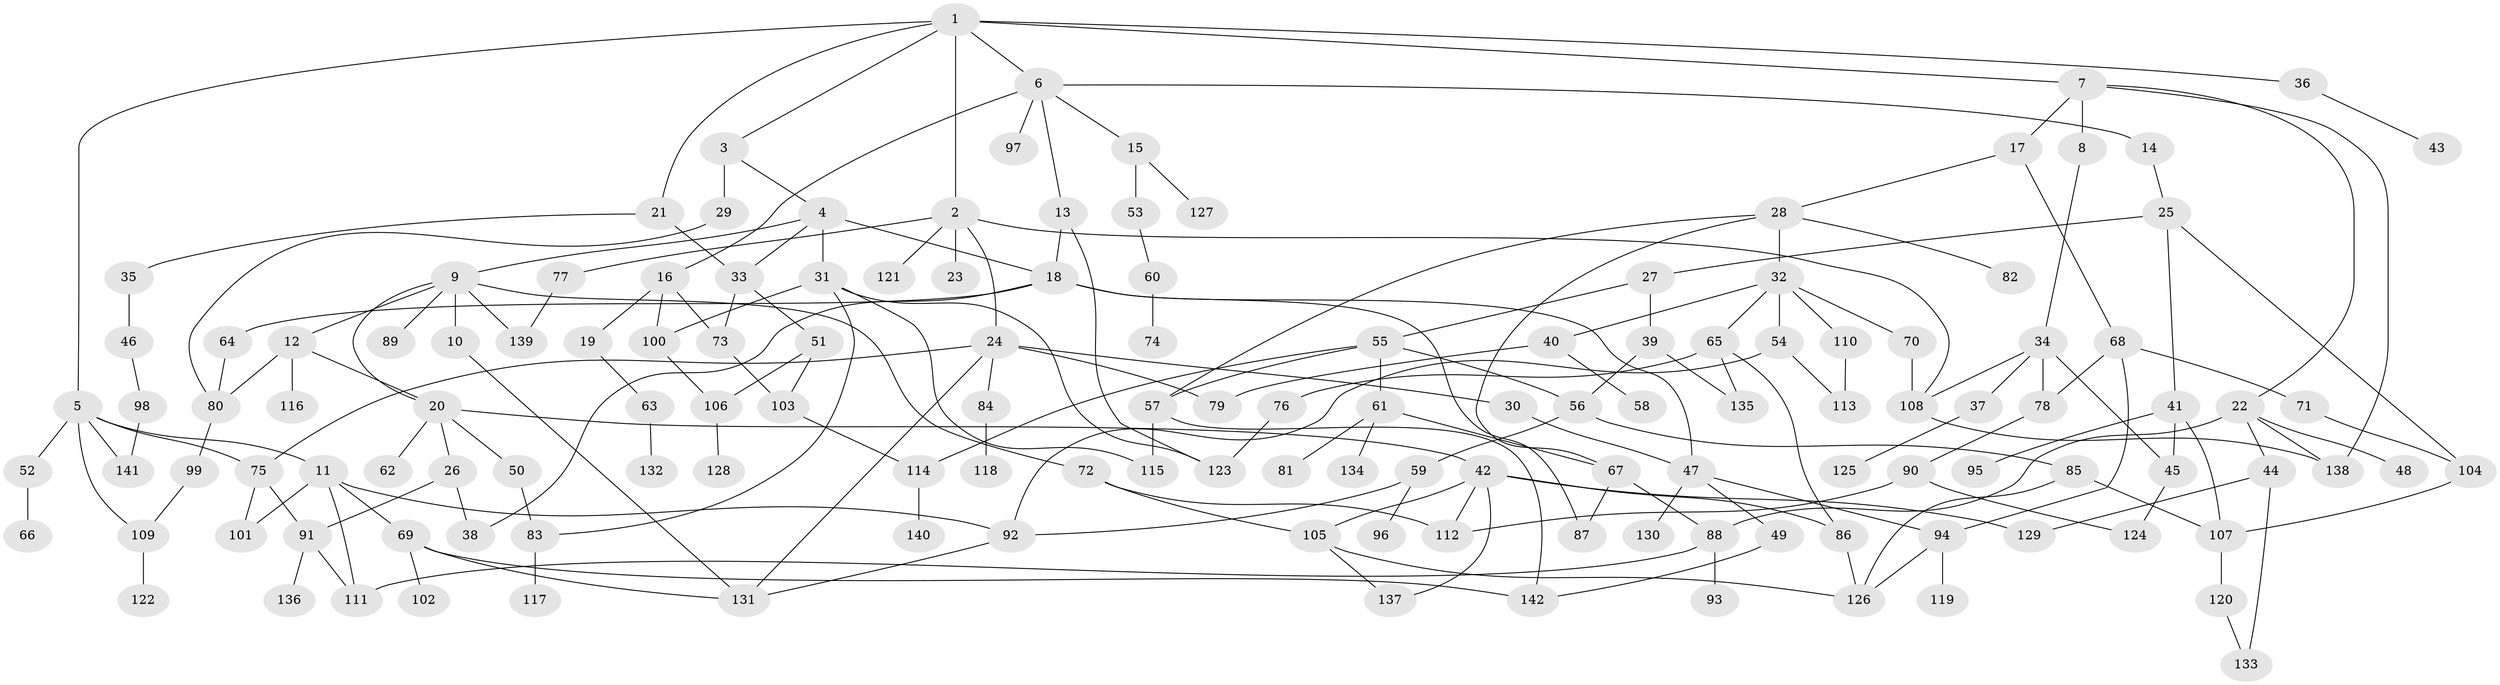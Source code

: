 // coarse degree distribution, {10: 0.010526315789473684, 5: 0.11578947368421053, 3: 0.17894736842105263, 8: 0.031578947368421054, 7: 0.031578947368421054, 2: 0.23157894736842105, 6: 0.06315789473684211, 9: 0.010526315789473684, 4: 0.07368421052631578, 1: 0.25263157894736843}
// Generated by graph-tools (version 1.1) at 2025/41/03/06/25 10:41:30]
// undirected, 142 vertices, 201 edges
graph export_dot {
graph [start="1"]
  node [color=gray90,style=filled];
  1;
  2;
  3;
  4;
  5;
  6;
  7;
  8;
  9;
  10;
  11;
  12;
  13;
  14;
  15;
  16;
  17;
  18;
  19;
  20;
  21;
  22;
  23;
  24;
  25;
  26;
  27;
  28;
  29;
  30;
  31;
  32;
  33;
  34;
  35;
  36;
  37;
  38;
  39;
  40;
  41;
  42;
  43;
  44;
  45;
  46;
  47;
  48;
  49;
  50;
  51;
  52;
  53;
  54;
  55;
  56;
  57;
  58;
  59;
  60;
  61;
  62;
  63;
  64;
  65;
  66;
  67;
  68;
  69;
  70;
  71;
  72;
  73;
  74;
  75;
  76;
  77;
  78;
  79;
  80;
  81;
  82;
  83;
  84;
  85;
  86;
  87;
  88;
  89;
  90;
  91;
  92;
  93;
  94;
  95;
  96;
  97;
  98;
  99;
  100;
  101;
  102;
  103;
  104;
  105;
  106;
  107;
  108;
  109;
  110;
  111;
  112;
  113;
  114;
  115;
  116;
  117;
  118;
  119;
  120;
  121;
  122;
  123;
  124;
  125;
  126;
  127;
  128;
  129;
  130;
  131;
  132;
  133;
  134;
  135;
  136;
  137;
  138;
  139;
  140;
  141;
  142;
  1 -- 2;
  1 -- 3;
  1 -- 5;
  1 -- 6;
  1 -- 7;
  1 -- 21;
  1 -- 36;
  2 -- 23;
  2 -- 24;
  2 -- 77;
  2 -- 121;
  2 -- 108;
  3 -- 4;
  3 -- 29;
  4 -- 9;
  4 -- 18;
  4 -- 31;
  4 -- 33;
  5 -- 11;
  5 -- 52;
  5 -- 141;
  5 -- 109;
  5 -- 75;
  6 -- 13;
  6 -- 14;
  6 -- 15;
  6 -- 16;
  6 -- 97;
  7 -- 8;
  7 -- 17;
  7 -- 22;
  7 -- 138;
  8 -- 34;
  9 -- 10;
  9 -- 12;
  9 -- 72;
  9 -- 89;
  9 -- 20;
  9 -- 139;
  10 -- 131;
  11 -- 69;
  11 -- 101;
  11 -- 111;
  11 -- 92;
  12 -- 20;
  12 -- 80;
  12 -- 116;
  13 -- 123;
  13 -- 18;
  14 -- 25;
  15 -- 53;
  15 -- 127;
  16 -- 19;
  16 -- 73;
  16 -- 100;
  17 -- 28;
  17 -- 68;
  18 -- 47;
  18 -- 64;
  18 -- 87;
  18 -- 38;
  19 -- 63;
  20 -- 26;
  20 -- 42;
  20 -- 50;
  20 -- 62;
  21 -- 35;
  21 -- 33;
  22 -- 44;
  22 -- 48;
  22 -- 88;
  22 -- 138;
  24 -- 30;
  24 -- 75;
  24 -- 84;
  24 -- 79;
  24 -- 131;
  25 -- 27;
  25 -- 41;
  25 -- 104;
  26 -- 38;
  26 -- 91;
  27 -- 39;
  27 -- 55;
  28 -- 32;
  28 -- 67;
  28 -- 82;
  28 -- 57;
  29 -- 80;
  30 -- 47;
  31 -- 83;
  31 -- 100;
  31 -- 115;
  31 -- 123;
  32 -- 40;
  32 -- 54;
  32 -- 65;
  32 -- 70;
  32 -- 110;
  33 -- 51;
  33 -- 73;
  34 -- 37;
  34 -- 45;
  34 -- 108;
  34 -- 78;
  35 -- 46;
  36 -- 43;
  37 -- 125;
  39 -- 135;
  39 -- 56;
  40 -- 58;
  40 -- 79;
  41 -- 95;
  41 -- 107;
  41 -- 45;
  42 -- 86;
  42 -- 105;
  42 -- 112;
  42 -- 129;
  42 -- 137;
  44 -- 133;
  44 -- 129;
  45 -- 124;
  46 -- 98;
  47 -- 49;
  47 -- 130;
  47 -- 94;
  49 -- 142;
  50 -- 83;
  51 -- 103;
  51 -- 106;
  52 -- 66;
  53 -- 60;
  54 -- 113;
  54 -- 92;
  55 -- 56;
  55 -- 57;
  55 -- 61;
  55 -- 114;
  56 -- 59;
  56 -- 85;
  57 -- 115;
  57 -- 142;
  59 -- 92;
  59 -- 96;
  60 -- 74;
  61 -- 81;
  61 -- 134;
  61 -- 67;
  63 -- 132;
  64 -- 80;
  65 -- 76;
  65 -- 135;
  65 -- 86;
  67 -- 87;
  67 -- 88;
  68 -- 71;
  68 -- 78;
  68 -- 94;
  69 -- 102;
  69 -- 131;
  69 -- 142;
  70 -- 108;
  71 -- 104;
  72 -- 105;
  72 -- 112;
  73 -- 103;
  75 -- 91;
  75 -- 101;
  76 -- 123;
  77 -- 139;
  78 -- 90;
  80 -- 99;
  83 -- 117;
  84 -- 118;
  85 -- 107;
  85 -- 126;
  86 -- 126;
  88 -- 93;
  88 -- 111;
  90 -- 124;
  90 -- 112;
  91 -- 136;
  91 -- 111;
  92 -- 131;
  94 -- 119;
  94 -- 126;
  98 -- 141;
  99 -- 109;
  100 -- 106;
  103 -- 114;
  104 -- 107;
  105 -- 126;
  105 -- 137;
  106 -- 128;
  107 -- 120;
  108 -- 138;
  109 -- 122;
  110 -- 113;
  114 -- 140;
  120 -- 133;
}
